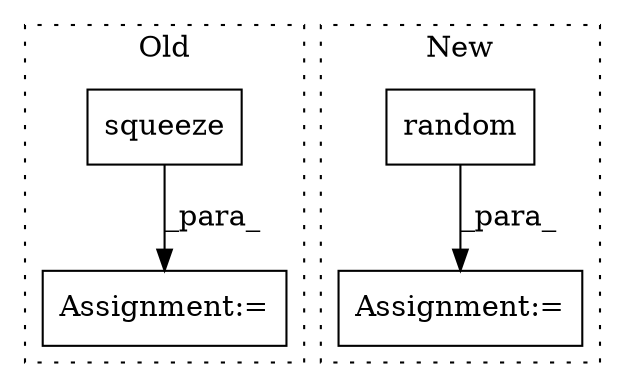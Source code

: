 digraph G {
subgraph cluster0 {
1 [label="squeeze" a="32" s="1503" l="9" shape="box"];
3 [label="Assignment:=" a="7" s="1441" l="1" shape="box"];
label = "Old";
style="dotted";
}
subgraph cluster1 {
2 [label="random" a="32" s="2358" l="8" shape="box"];
4 [label="Assignment:=" a="7" s="2327" l="2" shape="box"];
label = "New";
style="dotted";
}
1 -> 3 [label="_para_"];
2 -> 4 [label="_para_"];
}